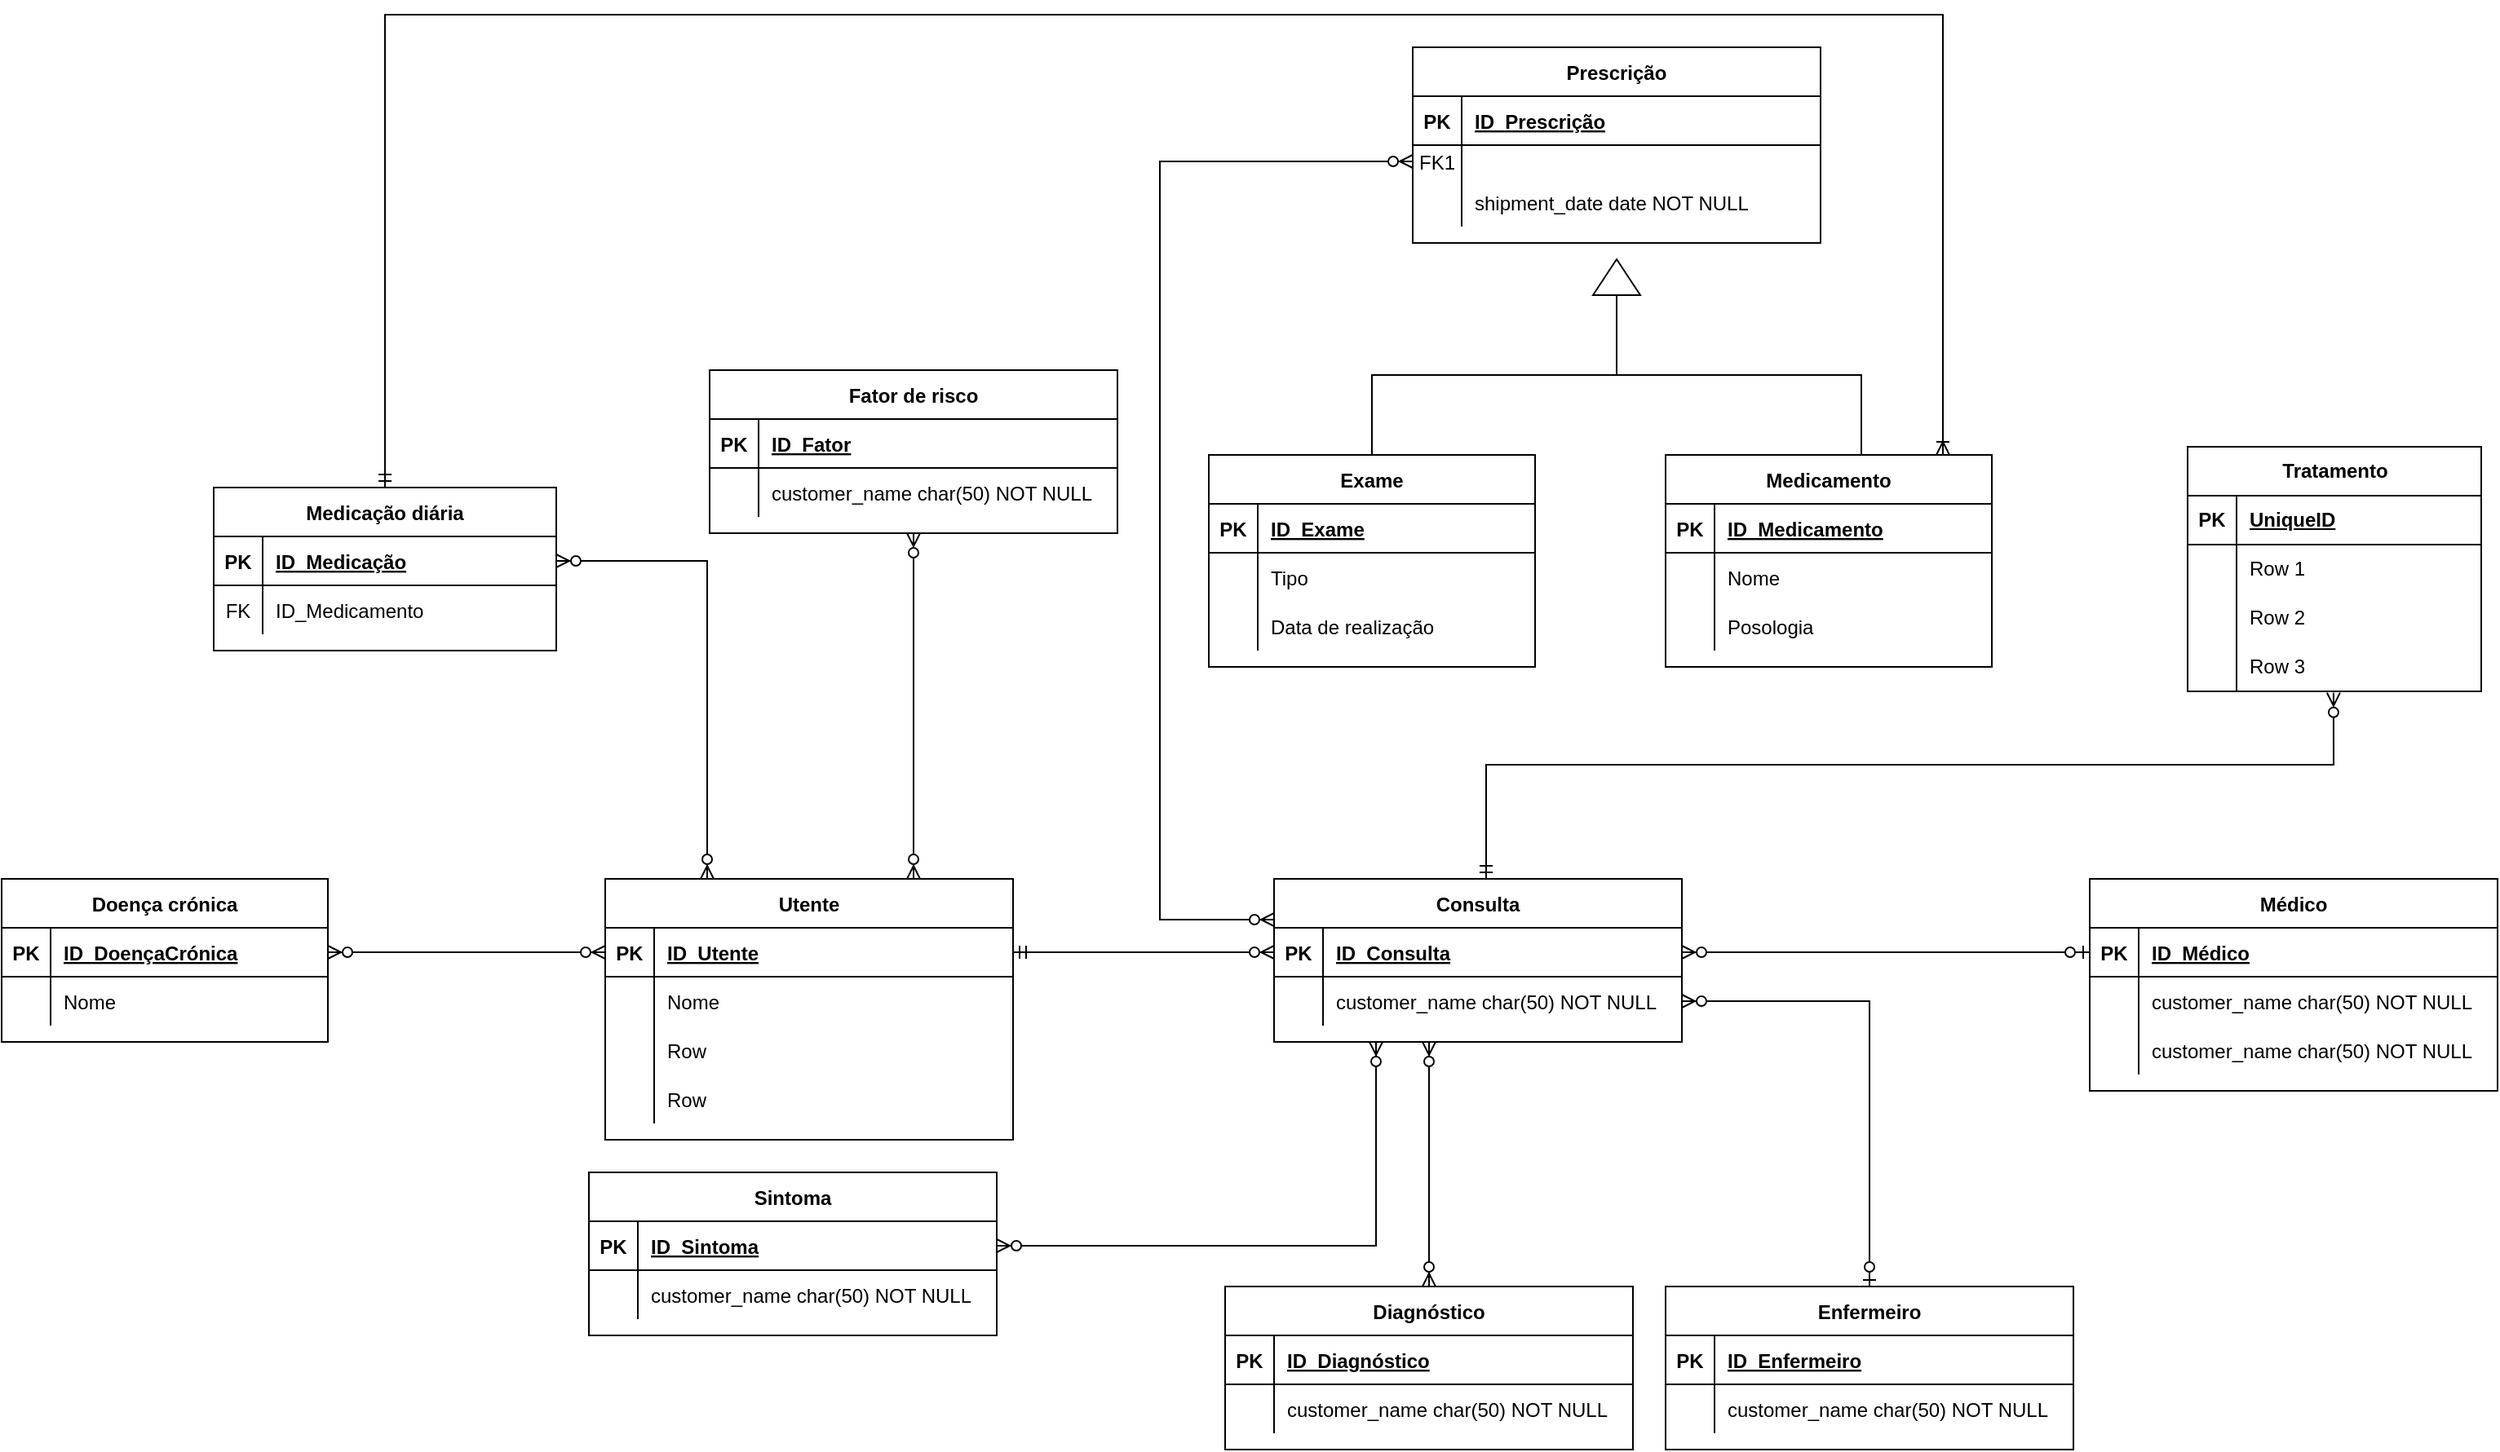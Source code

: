 <mxfile version="22.1.0" type="device">
  <diagram id="R2lEEEUBdFMjLlhIrx00" name="Page-1">
    <mxGraphModel dx="2730" dy="1929" grid="1" gridSize="10" guides="1" tooltips="1" connect="1" arrows="1" fold="1" page="1" pageScale="1" pageWidth="850" pageHeight="1100" math="0" shadow="0" extFonts="Permanent Marker^https://fonts.googleapis.com/css?family=Permanent+Marker">
      <root>
        <mxCell id="0" />
        <mxCell id="1" parent="0" />
        <mxCell id="C-vyLk0tnHw3VtMMgP7b-13" value="Prescrição" style="shape=table;startSize=30;container=1;collapsible=1;childLayout=tableLayout;fixedRows=1;rowLines=0;fontStyle=1;align=center;resizeLast=1;" parent="1" vertex="1">
          <mxGeometry x="425" y="-350" width="250" height="120" as="geometry" />
        </mxCell>
        <mxCell id="C-vyLk0tnHw3VtMMgP7b-14" value="" style="shape=partialRectangle;collapsible=0;dropTarget=0;pointerEvents=0;fillColor=none;points=[[0,0.5],[1,0.5]];portConstraint=eastwest;top=0;left=0;right=0;bottom=1;" parent="C-vyLk0tnHw3VtMMgP7b-13" vertex="1">
          <mxGeometry y="30" width="250" height="30" as="geometry" />
        </mxCell>
        <mxCell id="C-vyLk0tnHw3VtMMgP7b-15" value="PK" style="shape=partialRectangle;overflow=hidden;connectable=0;fillColor=none;top=0;left=0;bottom=0;right=0;fontStyle=1;" parent="C-vyLk0tnHw3VtMMgP7b-14" vertex="1">
          <mxGeometry width="30" height="30" as="geometry">
            <mxRectangle width="30" height="30" as="alternateBounds" />
          </mxGeometry>
        </mxCell>
        <mxCell id="C-vyLk0tnHw3VtMMgP7b-16" value="ID_Prescrição" style="shape=partialRectangle;overflow=hidden;connectable=0;fillColor=none;top=0;left=0;bottom=0;right=0;align=left;spacingLeft=6;fontStyle=5;" parent="C-vyLk0tnHw3VtMMgP7b-14" vertex="1">
          <mxGeometry x="30" width="220" height="30" as="geometry">
            <mxRectangle width="220" height="30" as="alternateBounds" />
          </mxGeometry>
        </mxCell>
        <mxCell id="C-vyLk0tnHw3VtMMgP7b-17" value="" style="shape=partialRectangle;collapsible=0;dropTarget=0;pointerEvents=0;fillColor=none;points=[[0,0.5],[1,0.5]];portConstraint=eastwest;top=0;left=0;right=0;bottom=0;" parent="C-vyLk0tnHw3VtMMgP7b-13" vertex="1">
          <mxGeometry y="60" width="250" height="20" as="geometry" />
        </mxCell>
        <mxCell id="C-vyLk0tnHw3VtMMgP7b-18" value="FK1" style="shape=partialRectangle;overflow=hidden;connectable=0;fillColor=none;top=0;left=0;bottom=0;right=0;" parent="C-vyLk0tnHw3VtMMgP7b-17" vertex="1">
          <mxGeometry width="30" height="20" as="geometry">
            <mxRectangle width="30" height="20" as="alternateBounds" />
          </mxGeometry>
        </mxCell>
        <mxCell id="C-vyLk0tnHw3VtMMgP7b-19" value="" style="shape=partialRectangle;overflow=hidden;connectable=0;fillColor=none;top=0;left=0;bottom=0;right=0;align=left;spacingLeft=6;" parent="C-vyLk0tnHw3VtMMgP7b-17" vertex="1">
          <mxGeometry x="30" width="220" height="20" as="geometry">
            <mxRectangle width="220" height="20" as="alternateBounds" />
          </mxGeometry>
        </mxCell>
        <mxCell id="C-vyLk0tnHw3VtMMgP7b-20" value="" style="shape=partialRectangle;collapsible=0;dropTarget=0;pointerEvents=0;fillColor=none;points=[[0,0.5],[1,0.5]];portConstraint=eastwest;top=0;left=0;right=0;bottom=0;" parent="C-vyLk0tnHw3VtMMgP7b-13" vertex="1">
          <mxGeometry y="80" width="250" height="30" as="geometry" />
        </mxCell>
        <mxCell id="C-vyLk0tnHw3VtMMgP7b-21" value="" style="shape=partialRectangle;overflow=hidden;connectable=0;fillColor=none;top=0;left=0;bottom=0;right=0;" parent="C-vyLk0tnHw3VtMMgP7b-20" vertex="1">
          <mxGeometry width="30" height="30" as="geometry">
            <mxRectangle width="30" height="30" as="alternateBounds" />
          </mxGeometry>
        </mxCell>
        <mxCell id="C-vyLk0tnHw3VtMMgP7b-22" value="shipment_date date NOT NULL" style="shape=partialRectangle;overflow=hidden;connectable=0;fillColor=none;top=0;left=0;bottom=0;right=0;align=left;spacingLeft=6;" parent="C-vyLk0tnHw3VtMMgP7b-20" vertex="1">
          <mxGeometry x="30" width="220" height="30" as="geometry">
            <mxRectangle width="220" height="30" as="alternateBounds" />
          </mxGeometry>
        </mxCell>
        <mxCell id="C-vyLk0tnHw3VtMMgP7b-23" value="Medicação diária" style="shape=table;startSize=30;container=1;collapsible=1;childLayout=tableLayout;fixedRows=1;rowLines=0;fontStyle=1;align=center;resizeLast=1;" parent="1" vertex="1">
          <mxGeometry x="-310" y="-80" width="210" height="100" as="geometry" />
        </mxCell>
        <mxCell id="C-vyLk0tnHw3VtMMgP7b-24" value="" style="shape=partialRectangle;collapsible=0;dropTarget=0;pointerEvents=0;fillColor=none;points=[[0,0.5],[1,0.5]];portConstraint=eastwest;top=0;left=0;right=0;bottom=1;" parent="C-vyLk0tnHw3VtMMgP7b-23" vertex="1">
          <mxGeometry y="30" width="210" height="30" as="geometry" />
        </mxCell>
        <mxCell id="C-vyLk0tnHw3VtMMgP7b-25" value="PK" style="shape=partialRectangle;overflow=hidden;connectable=0;fillColor=none;top=0;left=0;bottom=0;right=0;fontStyle=1;" parent="C-vyLk0tnHw3VtMMgP7b-24" vertex="1">
          <mxGeometry width="30" height="30" as="geometry">
            <mxRectangle width="30" height="30" as="alternateBounds" />
          </mxGeometry>
        </mxCell>
        <mxCell id="C-vyLk0tnHw3VtMMgP7b-26" value="ID_Medicação" style="shape=partialRectangle;overflow=hidden;connectable=0;fillColor=none;top=0;left=0;bottom=0;right=0;align=left;spacingLeft=6;fontStyle=5;" parent="C-vyLk0tnHw3VtMMgP7b-24" vertex="1">
          <mxGeometry x="30" width="180" height="30" as="geometry">
            <mxRectangle width="180" height="30" as="alternateBounds" />
          </mxGeometry>
        </mxCell>
        <mxCell id="C-vyLk0tnHw3VtMMgP7b-27" value="" style="shape=partialRectangle;collapsible=0;dropTarget=0;pointerEvents=0;fillColor=none;points=[[0,0.5],[1,0.5]];portConstraint=eastwest;top=0;left=0;right=0;bottom=0;" parent="C-vyLk0tnHw3VtMMgP7b-23" vertex="1">
          <mxGeometry y="60" width="210" height="30" as="geometry" />
        </mxCell>
        <mxCell id="C-vyLk0tnHw3VtMMgP7b-28" value="FK" style="shape=partialRectangle;overflow=hidden;connectable=0;fillColor=none;top=0;left=0;bottom=0;right=0;" parent="C-vyLk0tnHw3VtMMgP7b-27" vertex="1">
          <mxGeometry width="30" height="30" as="geometry">
            <mxRectangle width="30" height="30" as="alternateBounds" />
          </mxGeometry>
        </mxCell>
        <mxCell id="C-vyLk0tnHw3VtMMgP7b-29" value="ID_Medicamento" style="shape=partialRectangle;overflow=hidden;connectable=0;fillColor=none;top=0;left=0;bottom=0;right=0;align=left;spacingLeft=6;" parent="C-vyLk0tnHw3VtMMgP7b-27" vertex="1">
          <mxGeometry x="30" width="180" height="30" as="geometry">
            <mxRectangle width="180" height="30" as="alternateBounds" />
          </mxGeometry>
        </mxCell>
        <mxCell id="B-6rbLcPYMFbPIC1WZxQ-1" value="Doença crónica" style="shape=table;startSize=30;container=1;collapsible=1;childLayout=tableLayout;fixedRows=1;rowLines=0;fontStyle=1;align=center;resizeLast=1;" parent="1" vertex="1">
          <mxGeometry x="-440" y="160" width="200" height="100" as="geometry" />
        </mxCell>
        <mxCell id="B-6rbLcPYMFbPIC1WZxQ-2" value="" style="shape=partialRectangle;collapsible=0;dropTarget=0;pointerEvents=0;fillColor=none;points=[[0,0.5],[1,0.5]];portConstraint=eastwest;top=0;left=0;right=0;bottom=1;" parent="B-6rbLcPYMFbPIC1WZxQ-1" vertex="1">
          <mxGeometry y="30" width="200" height="30" as="geometry" />
        </mxCell>
        <mxCell id="B-6rbLcPYMFbPIC1WZxQ-3" value="PK" style="shape=partialRectangle;overflow=hidden;connectable=0;fillColor=none;top=0;left=0;bottom=0;right=0;fontStyle=1;" parent="B-6rbLcPYMFbPIC1WZxQ-2" vertex="1">
          <mxGeometry width="30" height="30" as="geometry">
            <mxRectangle width="30" height="30" as="alternateBounds" />
          </mxGeometry>
        </mxCell>
        <mxCell id="B-6rbLcPYMFbPIC1WZxQ-4" value="ID_DoençaCrónica" style="shape=partialRectangle;overflow=hidden;connectable=0;fillColor=none;top=0;left=0;bottom=0;right=0;align=left;spacingLeft=6;fontStyle=5;" parent="B-6rbLcPYMFbPIC1WZxQ-2" vertex="1">
          <mxGeometry x="30" width="170" height="30" as="geometry">
            <mxRectangle width="170" height="30" as="alternateBounds" />
          </mxGeometry>
        </mxCell>
        <mxCell id="B-6rbLcPYMFbPIC1WZxQ-5" value="" style="shape=partialRectangle;collapsible=0;dropTarget=0;pointerEvents=0;fillColor=none;points=[[0,0.5],[1,0.5]];portConstraint=eastwest;top=0;left=0;right=0;bottom=0;" parent="B-6rbLcPYMFbPIC1WZxQ-1" vertex="1">
          <mxGeometry y="60" width="200" height="30" as="geometry" />
        </mxCell>
        <mxCell id="B-6rbLcPYMFbPIC1WZxQ-6" value="" style="shape=partialRectangle;overflow=hidden;connectable=0;fillColor=none;top=0;left=0;bottom=0;right=0;" parent="B-6rbLcPYMFbPIC1WZxQ-5" vertex="1">
          <mxGeometry width="30" height="30" as="geometry">
            <mxRectangle width="30" height="30" as="alternateBounds" />
          </mxGeometry>
        </mxCell>
        <mxCell id="B-6rbLcPYMFbPIC1WZxQ-7" value="Nome" style="shape=partialRectangle;overflow=hidden;connectable=0;fillColor=none;top=0;left=0;bottom=0;right=0;align=left;spacingLeft=6;" parent="B-6rbLcPYMFbPIC1WZxQ-5" vertex="1">
          <mxGeometry x="30" width="170" height="30" as="geometry">
            <mxRectangle width="170" height="30" as="alternateBounds" />
          </mxGeometry>
        </mxCell>
        <mxCell id="B-6rbLcPYMFbPIC1WZxQ-8" value="Utente" style="shape=table;startSize=30;container=1;collapsible=1;childLayout=tableLayout;fixedRows=1;rowLines=0;fontStyle=1;align=center;resizeLast=1;" parent="1" vertex="1">
          <mxGeometry x="-70" y="160" width="250" height="160" as="geometry" />
        </mxCell>
        <mxCell id="B-6rbLcPYMFbPIC1WZxQ-9" value="" style="shape=partialRectangle;collapsible=0;dropTarget=0;pointerEvents=0;fillColor=none;points=[[0,0.5],[1,0.5]];portConstraint=eastwest;top=0;left=0;right=0;bottom=1;" parent="B-6rbLcPYMFbPIC1WZxQ-8" vertex="1">
          <mxGeometry y="30" width="250" height="30" as="geometry" />
        </mxCell>
        <mxCell id="B-6rbLcPYMFbPIC1WZxQ-10" value="PK" style="shape=partialRectangle;overflow=hidden;connectable=0;fillColor=none;top=0;left=0;bottom=0;right=0;fontStyle=1;" parent="B-6rbLcPYMFbPIC1WZxQ-9" vertex="1">
          <mxGeometry width="30" height="30" as="geometry">
            <mxRectangle width="30" height="30" as="alternateBounds" />
          </mxGeometry>
        </mxCell>
        <mxCell id="B-6rbLcPYMFbPIC1WZxQ-11" value="ID_Utente" style="shape=partialRectangle;overflow=hidden;connectable=0;fillColor=none;top=0;left=0;bottom=0;right=0;align=left;spacingLeft=6;fontStyle=5;" parent="B-6rbLcPYMFbPIC1WZxQ-9" vertex="1">
          <mxGeometry x="30" width="220" height="30" as="geometry">
            <mxRectangle width="220" height="30" as="alternateBounds" />
          </mxGeometry>
        </mxCell>
        <mxCell id="B-6rbLcPYMFbPIC1WZxQ-12" value="" style="shape=partialRectangle;collapsible=0;dropTarget=0;pointerEvents=0;fillColor=none;points=[[0,0.5],[1,0.5]];portConstraint=eastwest;top=0;left=0;right=0;bottom=0;" parent="B-6rbLcPYMFbPIC1WZxQ-8" vertex="1">
          <mxGeometry y="60" width="250" height="30" as="geometry" />
        </mxCell>
        <mxCell id="B-6rbLcPYMFbPIC1WZxQ-13" value="" style="shape=partialRectangle;overflow=hidden;connectable=0;fillColor=none;top=0;left=0;bottom=0;right=0;" parent="B-6rbLcPYMFbPIC1WZxQ-12" vertex="1">
          <mxGeometry width="30" height="30" as="geometry">
            <mxRectangle width="30" height="30" as="alternateBounds" />
          </mxGeometry>
        </mxCell>
        <mxCell id="B-6rbLcPYMFbPIC1WZxQ-14" value="Nome" style="shape=partialRectangle;overflow=hidden;connectable=0;fillColor=none;top=0;left=0;bottom=0;right=0;align=left;spacingLeft=6;" parent="B-6rbLcPYMFbPIC1WZxQ-12" vertex="1">
          <mxGeometry x="30" width="220" height="30" as="geometry">
            <mxRectangle width="220" height="30" as="alternateBounds" />
          </mxGeometry>
        </mxCell>
        <mxCell id="cwaRhpSlyB5uGAC2nTek-1" value="" style="shape=tableRow;horizontal=0;startSize=0;swimlaneHead=0;swimlaneBody=0;fillColor=none;collapsible=0;dropTarget=0;points=[[0,0.5],[1,0.5]];portConstraint=eastwest;top=0;left=0;right=0;bottom=0;" vertex="1" parent="B-6rbLcPYMFbPIC1WZxQ-8">
          <mxGeometry y="90" width="250" height="30" as="geometry" />
        </mxCell>
        <mxCell id="cwaRhpSlyB5uGAC2nTek-2" value="" style="shape=partialRectangle;connectable=0;fillColor=none;top=0;left=0;bottom=0;right=0;editable=1;overflow=hidden;" vertex="1" parent="cwaRhpSlyB5uGAC2nTek-1">
          <mxGeometry width="30" height="30" as="geometry">
            <mxRectangle width="30" height="30" as="alternateBounds" />
          </mxGeometry>
        </mxCell>
        <mxCell id="cwaRhpSlyB5uGAC2nTek-3" value="Row" style="shape=partialRectangle;connectable=0;fillColor=none;top=0;left=0;bottom=0;right=0;align=left;spacingLeft=6;overflow=hidden;" vertex="1" parent="cwaRhpSlyB5uGAC2nTek-1">
          <mxGeometry x="30" width="220" height="30" as="geometry">
            <mxRectangle width="220" height="30" as="alternateBounds" />
          </mxGeometry>
        </mxCell>
        <mxCell id="cwaRhpSlyB5uGAC2nTek-4" value="" style="shape=tableRow;horizontal=0;startSize=0;swimlaneHead=0;swimlaneBody=0;fillColor=none;collapsible=0;dropTarget=0;points=[[0,0.5],[1,0.5]];portConstraint=eastwest;top=0;left=0;right=0;bottom=0;" vertex="1" parent="B-6rbLcPYMFbPIC1WZxQ-8">
          <mxGeometry y="120" width="250" height="30" as="geometry" />
        </mxCell>
        <mxCell id="cwaRhpSlyB5uGAC2nTek-5" value="" style="shape=partialRectangle;connectable=0;fillColor=none;top=0;left=0;bottom=0;right=0;editable=1;overflow=hidden;" vertex="1" parent="cwaRhpSlyB5uGAC2nTek-4">
          <mxGeometry width="30" height="30" as="geometry">
            <mxRectangle width="30" height="30" as="alternateBounds" />
          </mxGeometry>
        </mxCell>
        <mxCell id="cwaRhpSlyB5uGAC2nTek-6" value="Row" style="shape=partialRectangle;connectable=0;fillColor=none;top=0;left=0;bottom=0;right=0;align=left;spacingLeft=6;overflow=hidden;" vertex="1" parent="cwaRhpSlyB5uGAC2nTek-4">
          <mxGeometry x="30" width="220" height="30" as="geometry">
            <mxRectangle width="220" height="30" as="alternateBounds" />
          </mxGeometry>
        </mxCell>
        <mxCell id="B-6rbLcPYMFbPIC1WZxQ-15" value="Fator de risco" style="shape=table;startSize=30;container=1;collapsible=1;childLayout=tableLayout;fixedRows=1;rowLines=0;fontStyle=1;align=center;resizeLast=1;" parent="1" vertex="1">
          <mxGeometry x="-6" y="-152" width="250" height="100" as="geometry" />
        </mxCell>
        <mxCell id="B-6rbLcPYMFbPIC1WZxQ-16" value="" style="shape=partialRectangle;collapsible=0;dropTarget=0;pointerEvents=0;fillColor=none;points=[[0,0.5],[1,0.5]];portConstraint=eastwest;top=0;left=0;right=0;bottom=1;" parent="B-6rbLcPYMFbPIC1WZxQ-15" vertex="1">
          <mxGeometry y="30" width="250" height="30" as="geometry" />
        </mxCell>
        <mxCell id="B-6rbLcPYMFbPIC1WZxQ-17" value="PK" style="shape=partialRectangle;overflow=hidden;connectable=0;fillColor=none;top=0;left=0;bottom=0;right=0;fontStyle=1;" parent="B-6rbLcPYMFbPIC1WZxQ-16" vertex="1">
          <mxGeometry width="30" height="30" as="geometry">
            <mxRectangle width="30" height="30" as="alternateBounds" />
          </mxGeometry>
        </mxCell>
        <mxCell id="B-6rbLcPYMFbPIC1WZxQ-18" value="ID_Fator" style="shape=partialRectangle;overflow=hidden;connectable=0;fillColor=none;top=0;left=0;bottom=0;right=0;align=left;spacingLeft=6;fontStyle=5;" parent="B-6rbLcPYMFbPIC1WZxQ-16" vertex="1">
          <mxGeometry x="30" width="220" height="30" as="geometry">
            <mxRectangle width="220" height="30" as="alternateBounds" />
          </mxGeometry>
        </mxCell>
        <mxCell id="B-6rbLcPYMFbPIC1WZxQ-19" value="" style="shape=partialRectangle;collapsible=0;dropTarget=0;pointerEvents=0;fillColor=none;points=[[0,0.5],[1,0.5]];portConstraint=eastwest;top=0;left=0;right=0;bottom=0;" parent="B-6rbLcPYMFbPIC1WZxQ-15" vertex="1">
          <mxGeometry y="60" width="250" height="30" as="geometry" />
        </mxCell>
        <mxCell id="B-6rbLcPYMFbPIC1WZxQ-20" value="" style="shape=partialRectangle;overflow=hidden;connectable=0;fillColor=none;top=0;left=0;bottom=0;right=0;" parent="B-6rbLcPYMFbPIC1WZxQ-19" vertex="1">
          <mxGeometry width="30" height="30" as="geometry">
            <mxRectangle width="30" height="30" as="alternateBounds" />
          </mxGeometry>
        </mxCell>
        <mxCell id="B-6rbLcPYMFbPIC1WZxQ-21" value="customer_name char(50) NOT NULL" style="shape=partialRectangle;overflow=hidden;connectable=0;fillColor=none;top=0;left=0;bottom=0;right=0;align=left;spacingLeft=6;" parent="B-6rbLcPYMFbPIC1WZxQ-19" vertex="1">
          <mxGeometry x="30" width="220" height="30" as="geometry">
            <mxRectangle width="220" height="30" as="alternateBounds" />
          </mxGeometry>
        </mxCell>
        <mxCell id="B-6rbLcPYMFbPIC1WZxQ-22" value="Sintoma" style="shape=table;startSize=30;container=1;collapsible=1;childLayout=tableLayout;fixedRows=1;rowLines=0;fontStyle=1;align=center;resizeLast=1;" parent="1" vertex="1">
          <mxGeometry x="-80" y="340" width="250" height="100" as="geometry" />
        </mxCell>
        <mxCell id="B-6rbLcPYMFbPIC1WZxQ-23" value="" style="shape=partialRectangle;collapsible=0;dropTarget=0;pointerEvents=0;fillColor=none;points=[[0,0.5],[1,0.5]];portConstraint=eastwest;top=0;left=0;right=0;bottom=1;" parent="B-6rbLcPYMFbPIC1WZxQ-22" vertex="1">
          <mxGeometry y="30" width="250" height="30" as="geometry" />
        </mxCell>
        <mxCell id="B-6rbLcPYMFbPIC1WZxQ-24" value="PK" style="shape=partialRectangle;overflow=hidden;connectable=0;fillColor=none;top=0;left=0;bottom=0;right=0;fontStyle=1;" parent="B-6rbLcPYMFbPIC1WZxQ-23" vertex="1">
          <mxGeometry width="30" height="30" as="geometry">
            <mxRectangle width="30" height="30" as="alternateBounds" />
          </mxGeometry>
        </mxCell>
        <mxCell id="B-6rbLcPYMFbPIC1WZxQ-25" value="ID_Sintoma" style="shape=partialRectangle;overflow=hidden;connectable=0;fillColor=none;top=0;left=0;bottom=0;right=0;align=left;spacingLeft=6;fontStyle=5;" parent="B-6rbLcPYMFbPIC1WZxQ-23" vertex="1">
          <mxGeometry x="30" width="220" height="30" as="geometry">
            <mxRectangle width="220" height="30" as="alternateBounds" />
          </mxGeometry>
        </mxCell>
        <mxCell id="B-6rbLcPYMFbPIC1WZxQ-26" value="" style="shape=partialRectangle;collapsible=0;dropTarget=0;pointerEvents=0;fillColor=none;points=[[0,0.5],[1,0.5]];portConstraint=eastwest;top=0;left=0;right=0;bottom=0;" parent="B-6rbLcPYMFbPIC1WZxQ-22" vertex="1">
          <mxGeometry y="60" width="250" height="30" as="geometry" />
        </mxCell>
        <mxCell id="B-6rbLcPYMFbPIC1WZxQ-27" value="" style="shape=partialRectangle;overflow=hidden;connectable=0;fillColor=none;top=0;left=0;bottom=0;right=0;" parent="B-6rbLcPYMFbPIC1WZxQ-26" vertex="1">
          <mxGeometry width="30" height="30" as="geometry">
            <mxRectangle width="30" height="30" as="alternateBounds" />
          </mxGeometry>
        </mxCell>
        <mxCell id="B-6rbLcPYMFbPIC1WZxQ-28" value="customer_name char(50) NOT NULL" style="shape=partialRectangle;overflow=hidden;connectable=0;fillColor=none;top=0;left=0;bottom=0;right=0;align=left;spacingLeft=6;" parent="B-6rbLcPYMFbPIC1WZxQ-26" vertex="1">
          <mxGeometry x="30" width="220" height="30" as="geometry">
            <mxRectangle width="220" height="30" as="alternateBounds" />
          </mxGeometry>
        </mxCell>
        <mxCell id="B-6rbLcPYMFbPIC1WZxQ-29" value="Consulta" style="shape=table;startSize=30;container=1;collapsible=1;childLayout=tableLayout;fixedRows=1;rowLines=0;fontStyle=1;align=center;resizeLast=1;" parent="1" vertex="1">
          <mxGeometry x="340" y="160" width="250" height="100" as="geometry" />
        </mxCell>
        <mxCell id="B-6rbLcPYMFbPIC1WZxQ-30" value="" style="shape=partialRectangle;collapsible=0;dropTarget=0;pointerEvents=0;fillColor=none;points=[[0,0.5],[1,0.5]];portConstraint=eastwest;top=0;left=0;right=0;bottom=1;" parent="B-6rbLcPYMFbPIC1WZxQ-29" vertex="1">
          <mxGeometry y="30" width="250" height="30" as="geometry" />
        </mxCell>
        <mxCell id="B-6rbLcPYMFbPIC1WZxQ-31" value="PK" style="shape=partialRectangle;overflow=hidden;connectable=0;fillColor=none;top=0;left=0;bottom=0;right=0;fontStyle=1;" parent="B-6rbLcPYMFbPIC1WZxQ-30" vertex="1">
          <mxGeometry width="30" height="30" as="geometry">
            <mxRectangle width="30" height="30" as="alternateBounds" />
          </mxGeometry>
        </mxCell>
        <mxCell id="B-6rbLcPYMFbPIC1WZxQ-32" value="ID_Consulta" style="shape=partialRectangle;overflow=hidden;connectable=0;fillColor=none;top=0;left=0;bottom=0;right=0;align=left;spacingLeft=6;fontStyle=5;" parent="B-6rbLcPYMFbPIC1WZxQ-30" vertex="1">
          <mxGeometry x="30" width="220" height="30" as="geometry">
            <mxRectangle width="220" height="30" as="alternateBounds" />
          </mxGeometry>
        </mxCell>
        <mxCell id="B-6rbLcPYMFbPIC1WZxQ-33" value="" style="shape=partialRectangle;collapsible=0;dropTarget=0;pointerEvents=0;fillColor=none;points=[[0,0.5],[1,0.5]];portConstraint=eastwest;top=0;left=0;right=0;bottom=0;" parent="B-6rbLcPYMFbPIC1WZxQ-29" vertex="1">
          <mxGeometry y="60" width="250" height="30" as="geometry" />
        </mxCell>
        <mxCell id="B-6rbLcPYMFbPIC1WZxQ-34" value="" style="shape=partialRectangle;overflow=hidden;connectable=0;fillColor=none;top=0;left=0;bottom=0;right=0;" parent="B-6rbLcPYMFbPIC1WZxQ-33" vertex="1">
          <mxGeometry width="30" height="30" as="geometry">
            <mxRectangle width="30" height="30" as="alternateBounds" />
          </mxGeometry>
        </mxCell>
        <mxCell id="B-6rbLcPYMFbPIC1WZxQ-35" value="customer_name char(50) NOT NULL" style="shape=partialRectangle;overflow=hidden;connectable=0;fillColor=none;top=0;left=0;bottom=0;right=0;align=left;spacingLeft=6;" parent="B-6rbLcPYMFbPIC1WZxQ-33" vertex="1">
          <mxGeometry x="30" width="220" height="30" as="geometry">
            <mxRectangle width="220" height="30" as="alternateBounds" />
          </mxGeometry>
        </mxCell>
        <mxCell id="B-6rbLcPYMFbPIC1WZxQ-36" value="Diagnóstico" style="shape=table;startSize=30;container=1;collapsible=1;childLayout=tableLayout;fixedRows=1;rowLines=0;fontStyle=1;align=center;resizeLast=1;" parent="1" vertex="1">
          <mxGeometry x="310" y="410" width="250" height="100" as="geometry" />
        </mxCell>
        <mxCell id="B-6rbLcPYMFbPIC1WZxQ-37" value="" style="shape=partialRectangle;collapsible=0;dropTarget=0;pointerEvents=0;fillColor=none;points=[[0,0.5],[1,0.5]];portConstraint=eastwest;top=0;left=0;right=0;bottom=1;" parent="B-6rbLcPYMFbPIC1WZxQ-36" vertex="1">
          <mxGeometry y="30" width="250" height="30" as="geometry" />
        </mxCell>
        <mxCell id="B-6rbLcPYMFbPIC1WZxQ-38" value="PK" style="shape=partialRectangle;overflow=hidden;connectable=0;fillColor=none;top=0;left=0;bottom=0;right=0;fontStyle=1;" parent="B-6rbLcPYMFbPIC1WZxQ-37" vertex="1">
          <mxGeometry width="30" height="30" as="geometry">
            <mxRectangle width="30" height="30" as="alternateBounds" />
          </mxGeometry>
        </mxCell>
        <mxCell id="B-6rbLcPYMFbPIC1WZxQ-39" value="ID_Diagnóstico" style="shape=partialRectangle;overflow=hidden;connectable=0;fillColor=none;top=0;left=0;bottom=0;right=0;align=left;spacingLeft=6;fontStyle=5;" parent="B-6rbLcPYMFbPIC1WZxQ-37" vertex="1">
          <mxGeometry x="30" width="220" height="30" as="geometry">
            <mxRectangle width="220" height="30" as="alternateBounds" />
          </mxGeometry>
        </mxCell>
        <mxCell id="B-6rbLcPYMFbPIC1WZxQ-40" value="" style="shape=partialRectangle;collapsible=0;dropTarget=0;pointerEvents=0;fillColor=none;points=[[0,0.5],[1,0.5]];portConstraint=eastwest;top=0;left=0;right=0;bottom=0;" parent="B-6rbLcPYMFbPIC1WZxQ-36" vertex="1">
          <mxGeometry y="60" width="250" height="30" as="geometry" />
        </mxCell>
        <mxCell id="B-6rbLcPYMFbPIC1WZxQ-41" value="" style="shape=partialRectangle;overflow=hidden;connectable=0;fillColor=none;top=0;left=0;bottom=0;right=0;" parent="B-6rbLcPYMFbPIC1WZxQ-40" vertex="1">
          <mxGeometry width="30" height="30" as="geometry">
            <mxRectangle width="30" height="30" as="alternateBounds" />
          </mxGeometry>
        </mxCell>
        <mxCell id="B-6rbLcPYMFbPIC1WZxQ-42" value="customer_name char(50) NOT NULL" style="shape=partialRectangle;overflow=hidden;connectable=0;fillColor=none;top=0;left=0;bottom=0;right=0;align=left;spacingLeft=6;" parent="B-6rbLcPYMFbPIC1WZxQ-40" vertex="1">
          <mxGeometry x="30" width="220" height="30" as="geometry">
            <mxRectangle width="220" height="30" as="alternateBounds" />
          </mxGeometry>
        </mxCell>
        <mxCell id="B-6rbLcPYMFbPIC1WZxQ-50" value="Medicamento" style="shape=table;startSize=30;container=1;collapsible=1;childLayout=tableLayout;fixedRows=1;rowLines=0;fontStyle=1;align=center;resizeLast=1;" parent="1" vertex="1">
          <mxGeometry x="580" y="-100" width="200" height="130" as="geometry" />
        </mxCell>
        <mxCell id="B-6rbLcPYMFbPIC1WZxQ-51" value="" style="shape=partialRectangle;collapsible=0;dropTarget=0;pointerEvents=0;fillColor=none;points=[[0,0.5],[1,0.5]];portConstraint=eastwest;top=0;left=0;right=0;bottom=1;" parent="B-6rbLcPYMFbPIC1WZxQ-50" vertex="1">
          <mxGeometry y="30" width="200" height="30" as="geometry" />
        </mxCell>
        <mxCell id="B-6rbLcPYMFbPIC1WZxQ-52" value="PK" style="shape=partialRectangle;overflow=hidden;connectable=0;fillColor=none;top=0;left=0;bottom=0;right=0;fontStyle=1;" parent="B-6rbLcPYMFbPIC1WZxQ-51" vertex="1">
          <mxGeometry width="30" height="30" as="geometry">
            <mxRectangle width="30" height="30" as="alternateBounds" />
          </mxGeometry>
        </mxCell>
        <mxCell id="B-6rbLcPYMFbPIC1WZxQ-53" value="ID_Medicamento" style="shape=partialRectangle;overflow=hidden;connectable=0;fillColor=none;top=0;left=0;bottom=0;right=0;align=left;spacingLeft=6;fontStyle=5;" parent="B-6rbLcPYMFbPIC1WZxQ-51" vertex="1">
          <mxGeometry x="30" width="170" height="30" as="geometry">
            <mxRectangle width="170" height="30" as="alternateBounds" />
          </mxGeometry>
        </mxCell>
        <mxCell id="B-6rbLcPYMFbPIC1WZxQ-54" value="" style="shape=partialRectangle;collapsible=0;dropTarget=0;pointerEvents=0;fillColor=none;points=[[0,0.5],[1,0.5]];portConstraint=eastwest;top=0;left=0;right=0;bottom=0;" parent="B-6rbLcPYMFbPIC1WZxQ-50" vertex="1">
          <mxGeometry y="60" width="200" height="30" as="geometry" />
        </mxCell>
        <mxCell id="B-6rbLcPYMFbPIC1WZxQ-55" value="" style="shape=partialRectangle;overflow=hidden;connectable=0;fillColor=none;top=0;left=0;bottom=0;right=0;" parent="B-6rbLcPYMFbPIC1WZxQ-54" vertex="1">
          <mxGeometry width="30" height="30" as="geometry">
            <mxRectangle width="30" height="30" as="alternateBounds" />
          </mxGeometry>
        </mxCell>
        <mxCell id="B-6rbLcPYMFbPIC1WZxQ-56" value="Nome" style="shape=partialRectangle;overflow=hidden;connectable=0;fillColor=none;top=0;left=0;bottom=0;right=0;align=left;spacingLeft=6;" parent="B-6rbLcPYMFbPIC1WZxQ-54" vertex="1">
          <mxGeometry x="30" width="170" height="30" as="geometry">
            <mxRectangle width="170" height="30" as="alternateBounds" />
          </mxGeometry>
        </mxCell>
        <mxCell id="B-6rbLcPYMFbPIC1WZxQ-111" value="" style="shape=tableRow;horizontal=0;startSize=0;swimlaneHead=0;swimlaneBody=0;fillColor=none;collapsible=0;dropTarget=0;points=[[0,0.5],[1,0.5]];portConstraint=eastwest;top=0;left=0;right=0;bottom=0;" parent="B-6rbLcPYMFbPIC1WZxQ-50" vertex="1">
          <mxGeometry y="90" width="200" height="30" as="geometry" />
        </mxCell>
        <mxCell id="B-6rbLcPYMFbPIC1WZxQ-112" value="" style="shape=partialRectangle;connectable=0;fillColor=none;top=0;left=0;bottom=0;right=0;editable=1;overflow=hidden;" parent="B-6rbLcPYMFbPIC1WZxQ-111" vertex="1">
          <mxGeometry width="30" height="30" as="geometry">
            <mxRectangle width="30" height="30" as="alternateBounds" />
          </mxGeometry>
        </mxCell>
        <mxCell id="B-6rbLcPYMFbPIC1WZxQ-113" value="Posologia" style="shape=partialRectangle;connectable=0;fillColor=none;top=0;left=0;bottom=0;right=0;align=left;spacingLeft=6;overflow=hidden;" parent="B-6rbLcPYMFbPIC1WZxQ-111" vertex="1">
          <mxGeometry x="30" width="170" height="30" as="geometry">
            <mxRectangle width="170" height="30" as="alternateBounds" />
          </mxGeometry>
        </mxCell>
        <mxCell id="B-6rbLcPYMFbPIC1WZxQ-57" value="Exame" style="shape=table;startSize=30;container=1;collapsible=1;childLayout=tableLayout;fixedRows=1;rowLines=0;fontStyle=1;align=center;resizeLast=1;" parent="1" vertex="1">
          <mxGeometry x="300" y="-100" width="200" height="130" as="geometry" />
        </mxCell>
        <mxCell id="B-6rbLcPYMFbPIC1WZxQ-58" value="" style="shape=partialRectangle;collapsible=0;dropTarget=0;pointerEvents=0;fillColor=none;points=[[0,0.5],[1,0.5]];portConstraint=eastwest;top=0;left=0;right=0;bottom=1;" parent="B-6rbLcPYMFbPIC1WZxQ-57" vertex="1">
          <mxGeometry y="30" width="200" height="30" as="geometry" />
        </mxCell>
        <mxCell id="B-6rbLcPYMFbPIC1WZxQ-59" value="PK" style="shape=partialRectangle;overflow=hidden;connectable=0;fillColor=none;top=0;left=0;bottom=0;right=0;fontStyle=1;" parent="B-6rbLcPYMFbPIC1WZxQ-58" vertex="1">
          <mxGeometry width="30" height="30" as="geometry">
            <mxRectangle width="30" height="30" as="alternateBounds" />
          </mxGeometry>
        </mxCell>
        <mxCell id="B-6rbLcPYMFbPIC1WZxQ-60" value="ID_Exame" style="shape=partialRectangle;overflow=hidden;connectable=0;fillColor=none;top=0;left=0;bottom=0;right=0;align=left;spacingLeft=6;fontStyle=5;" parent="B-6rbLcPYMFbPIC1WZxQ-58" vertex="1">
          <mxGeometry x="30" width="170" height="30" as="geometry">
            <mxRectangle width="170" height="30" as="alternateBounds" />
          </mxGeometry>
        </mxCell>
        <mxCell id="B-6rbLcPYMFbPIC1WZxQ-61" value="" style="shape=partialRectangle;collapsible=0;dropTarget=0;pointerEvents=0;fillColor=none;points=[[0,0.5],[1,0.5]];portConstraint=eastwest;top=0;left=0;right=0;bottom=0;" parent="B-6rbLcPYMFbPIC1WZxQ-57" vertex="1">
          <mxGeometry y="60" width="200" height="30" as="geometry" />
        </mxCell>
        <mxCell id="B-6rbLcPYMFbPIC1WZxQ-62" value="" style="shape=partialRectangle;overflow=hidden;connectable=0;fillColor=none;top=0;left=0;bottom=0;right=0;" parent="B-6rbLcPYMFbPIC1WZxQ-61" vertex="1">
          <mxGeometry width="30" height="30" as="geometry">
            <mxRectangle width="30" height="30" as="alternateBounds" />
          </mxGeometry>
        </mxCell>
        <mxCell id="B-6rbLcPYMFbPIC1WZxQ-63" value="Tipo" style="shape=partialRectangle;overflow=hidden;connectable=0;fillColor=none;top=0;left=0;bottom=0;right=0;align=left;spacingLeft=6;" parent="B-6rbLcPYMFbPIC1WZxQ-61" vertex="1">
          <mxGeometry x="30" width="170" height="30" as="geometry">
            <mxRectangle width="170" height="30" as="alternateBounds" />
          </mxGeometry>
        </mxCell>
        <mxCell id="B-6rbLcPYMFbPIC1WZxQ-114" value="" style="shape=tableRow;horizontal=0;startSize=0;swimlaneHead=0;swimlaneBody=0;fillColor=none;collapsible=0;dropTarget=0;points=[[0,0.5],[1,0.5]];portConstraint=eastwest;top=0;left=0;right=0;bottom=0;" parent="B-6rbLcPYMFbPIC1WZxQ-57" vertex="1">
          <mxGeometry y="90" width="200" height="30" as="geometry" />
        </mxCell>
        <mxCell id="B-6rbLcPYMFbPIC1WZxQ-115" value="" style="shape=partialRectangle;connectable=0;fillColor=none;top=0;left=0;bottom=0;right=0;editable=1;overflow=hidden;" parent="B-6rbLcPYMFbPIC1WZxQ-114" vertex="1">
          <mxGeometry width="30" height="30" as="geometry">
            <mxRectangle width="30" height="30" as="alternateBounds" />
          </mxGeometry>
        </mxCell>
        <mxCell id="B-6rbLcPYMFbPIC1WZxQ-116" value="Data de realização" style="shape=partialRectangle;connectable=0;fillColor=none;top=0;left=0;bottom=0;right=0;align=left;spacingLeft=6;overflow=hidden;" parent="B-6rbLcPYMFbPIC1WZxQ-114" vertex="1">
          <mxGeometry x="30" width="170" height="30" as="geometry">
            <mxRectangle width="170" height="30" as="alternateBounds" />
          </mxGeometry>
        </mxCell>
        <mxCell id="B-6rbLcPYMFbPIC1WZxQ-64" value="Médico" style="shape=table;startSize=30;container=1;collapsible=1;childLayout=tableLayout;fixedRows=1;rowLines=0;fontStyle=1;align=center;resizeLast=1;" parent="1" vertex="1">
          <mxGeometry x="840" y="160" width="250" height="130.0" as="geometry" />
        </mxCell>
        <mxCell id="B-6rbLcPYMFbPIC1WZxQ-65" value="" style="shape=partialRectangle;collapsible=0;dropTarget=0;pointerEvents=0;fillColor=none;points=[[0,0.5],[1,0.5]];portConstraint=eastwest;top=0;left=0;right=0;bottom=1;" parent="B-6rbLcPYMFbPIC1WZxQ-64" vertex="1">
          <mxGeometry y="30" width="250" height="30" as="geometry" />
        </mxCell>
        <mxCell id="B-6rbLcPYMFbPIC1WZxQ-66" value="PK" style="shape=partialRectangle;overflow=hidden;connectable=0;fillColor=none;top=0;left=0;bottom=0;right=0;fontStyle=1;" parent="B-6rbLcPYMFbPIC1WZxQ-65" vertex="1">
          <mxGeometry width="30" height="30" as="geometry">
            <mxRectangle width="30" height="30" as="alternateBounds" />
          </mxGeometry>
        </mxCell>
        <mxCell id="B-6rbLcPYMFbPIC1WZxQ-67" value="ID_Médico" style="shape=partialRectangle;overflow=hidden;connectable=0;fillColor=none;top=0;left=0;bottom=0;right=0;align=left;spacingLeft=6;fontStyle=5;" parent="B-6rbLcPYMFbPIC1WZxQ-65" vertex="1">
          <mxGeometry x="30" width="220" height="30" as="geometry">
            <mxRectangle width="220" height="30" as="alternateBounds" />
          </mxGeometry>
        </mxCell>
        <mxCell id="B-6rbLcPYMFbPIC1WZxQ-79" value="" style="shape=partialRectangle;collapsible=0;dropTarget=0;pointerEvents=0;fillColor=none;points=[[0,0.5],[1,0.5]];portConstraint=eastwest;top=0;left=0;right=0;bottom=0;" parent="B-6rbLcPYMFbPIC1WZxQ-64" vertex="1">
          <mxGeometry y="60" width="250" height="30" as="geometry" />
        </mxCell>
        <mxCell id="B-6rbLcPYMFbPIC1WZxQ-80" value="" style="shape=partialRectangle;overflow=hidden;connectable=0;fillColor=none;top=0;left=0;bottom=0;right=0;" parent="B-6rbLcPYMFbPIC1WZxQ-79" vertex="1">
          <mxGeometry width="30" height="30" as="geometry">
            <mxRectangle width="30" height="30" as="alternateBounds" />
          </mxGeometry>
        </mxCell>
        <mxCell id="B-6rbLcPYMFbPIC1WZxQ-81" value="customer_name char(50) NOT NULL" style="shape=partialRectangle;overflow=hidden;connectable=0;fillColor=none;top=0;left=0;bottom=0;right=0;align=left;spacingLeft=6;" parent="B-6rbLcPYMFbPIC1WZxQ-79" vertex="1">
          <mxGeometry x="30" width="220" height="30" as="geometry">
            <mxRectangle width="220" height="30" as="alternateBounds" />
          </mxGeometry>
        </mxCell>
        <mxCell id="B-6rbLcPYMFbPIC1WZxQ-68" value="" style="shape=partialRectangle;collapsible=0;dropTarget=0;pointerEvents=0;fillColor=none;points=[[0,0.5],[1,0.5]];portConstraint=eastwest;top=0;left=0;right=0;bottom=0;" parent="B-6rbLcPYMFbPIC1WZxQ-64" vertex="1">
          <mxGeometry y="90" width="250" height="30" as="geometry" />
        </mxCell>
        <mxCell id="B-6rbLcPYMFbPIC1WZxQ-69" value="" style="shape=partialRectangle;overflow=hidden;connectable=0;fillColor=none;top=0;left=0;bottom=0;right=0;" parent="B-6rbLcPYMFbPIC1WZxQ-68" vertex="1">
          <mxGeometry width="30" height="30" as="geometry">
            <mxRectangle width="30" height="30" as="alternateBounds" />
          </mxGeometry>
        </mxCell>
        <mxCell id="B-6rbLcPYMFbPIC1WZxQ-70" value="customer_name char(50) NOT NULL" style="shape=partialRectangle;overflow=hidden;connectable=0;fillColor=none;top=0;left=0;bottom=0;right=0;align=left;spacingLeft=6;" parent="B-6rbLcPYMFbPIC1WZxQ-68" vertex="1">
          <mxGeometry x="30" width="220" height="30" as="geometry">
            <mxRectangle width="220" height="30" as="alternateBounds" />
          </mxGeometry>
        </mxCell>
        <mxCell id="B-6rbLcPYMFbPIC1WZxQ-71" value="Enfermeiro" style="shape=table;startSize=30;container=1;collapsible=1;childLayout=tableLayout;fixedRows=1;rowLines=0;fontStyle=1;align=center;resizeLast=1;" parent="1" vertex="1">
          <mxGeometry x="580" y="410" width="250" height="100" as="geometry" />
        </mxCell>
        <mxCell id="B-6rbLcPYMFbPIC1WZxQ-72" value="" style="shape=partialRectangle;collapsible=0;dropTarget=0;pointerEvents=0;fillColor=none;points=[[0,0.5],[1,0.5]];portConstraint=eastwest;top=0;left=0;right=0;bottom=1;" parent="B-6rbLcPYMFbPIC1WZxQ-71" vertex="1">
          <mxGeometry y="30" width="250" height="30" as="geometry" />
        </mxCell>
        <mxCell id="B-6rbLcPYMFbPIC1WZxQ-73" value="PK" style="shape=partialRectangle;overflow=hidden;connectable=0;fillColor=none;top=0;left=0;bottom=0;right=0;fontStyle=1;" parent="B-6rbLcPYMFbPIC1WZxQ-72" vertex="1">
          <mxGeometry width="30" height="30" as="geometry">
            <mxRectangle width="30" height="30" as="alternateBounds" />
          </mxGeometry>
        </mxCell>
        <mxCell id="B-6rbLcPYMFbPIC1WZxQ-74" value="ID_Enfermeiro" style="shape=partialRectangle;overflow=hidden;connectable=0;fillColor=none;top=0;left=0;bottom=0;right=0;align=left;spacingLeft=6;fontStyle=5;" parent="B-6rbLcPYMFbPIC1WZxQ-72" vertex="1">
          <mxGeometry x="30" width="220" height="30" as="geometry">
            <mxRectangle width="220" height="30" as="alternateBounds" />
          </mxGeometry>
        </mxCell>
        <mxCell id="B-6rbLcPYMFbPIC1WZxQ-75" value="" style="shape=partialRectangle;collapsible=0;dropTarget=0;pointerEvents=0;fillColor=none;points=[[0,0.5],[1,0.5]];portConstraint=eastwest;top=0;left=0;right=0;bottom=0;" parent="B-6rbLcPYMFbPIC1WZxQ-71" vertex="1">
          <mxGeometry y="60" width="250" height="30" as="geometry" />
        </mxCell>
        <mxCell id="B-6rbLcPYMFbPIC1WZxQ-76" value="" style="shape=partialRectangle;overflow=hidden;connectable=0;fillColor=none;top=0;left=0;bottom=0;right=0;" parent="B-6rbLcPYMFbPIC1WZxQ-75" vertex="1">
          <mxGeometry width="30" height="30" as="geometry">
            <mxRectangle width="30" height="30" as="alternateBounds" />
          </mxGeometry>
        </mxCell>
        <mxCell id="B-6rbLcPYMFbPIC1WZxQ-77" value="customer_name char(50) NOT NULL" style="shape=partialRectangle;overflow=hidden;connectable=0;fillColor=none;top=0;left=0;bottom=0;right=0;align=left;spacingLeft=6;" parent="B-6rbLcPYMFbPIC1WZxQ-75" vertex="1">
          <mxGeometry x="30" width="220" height="30" as="geometry">
            <mxRectangle width="220" height="30" as="alternateBounds" />
          </mxGeometry>
        </mxCell>
        <mxCell id="B-6rbLcPYMFbPIC1WZxQ-78" value="" style="edgeStyle=orthogonalEdgeStyle;fontSize=12;html=1;endArrow=ERzeroToMany;startArrow=ERzeroToOne;rounded=0;entryX=1;entryY=0.5;entryDx=0;entryDy=0;exitX=0;exitY=0.5;exitDx=0;exitDy=0;" parent="1" source="B-6rbLcPYMFbPIC1WZxQ-65" target="B-6rbLcPYMFbPIC1WZxQ-30" edge="1">
          <mxGeometry width="100" height="100" relative="1" as="geometry">
            <mxPoint x="820" y="220" as="sourcePoint" />
            <mxPoint x="590" y="220.0" as="targetPoint" />
          </mxGeometry>
        </mxCell>
        <mxCell id="B-6rbLcPYMFbPIC1WZxQ-82" value="" style="edgeStyle=orthogonalEdgeStyle;fontSize=12;html=1;endArrow=ERzeroToMany;startArrow=ERzeroToOne;rounded=0;entryX=1;entryY=0.5;entryDx=0;entryDy=0;exitX=0.5;exitY=0;exitDx=0;exitDy=0;" parent="1" source="B-6rbLcPYMFbPIC1WZxQ-71" target="B-6rbLcPYMFbPIC1WZxQ-33" edge="1">
          <mxGeometry width="100" height="100" relative="1" as="geometry">
            <mxPoint x="830" y="230" as="sourcePoint" />
            <mxPoint x="600" y="230.0" as="targetPoint" />
          </mxGeometry>
        </mxCell>
        <mxCell id="B-6rbLcPYMFbPIC1WZxQ-84" value="" style="edgeStyle=orthogonalEdgeStyle;fontSize=12;html=1;endArrow=ERzeroToMany;endFill=1;startArrow=ERzeroToMany;rounded=0;exitX=0.5;exitY=0;exitDx=0;exitDy=0;" parent="1" source="B-6rbLcPYMFbPIC1WZxQ-36" edge="1">
          <mxGeometry width="100" height="100" relative="1" as="geometry">
            <mxPoint x="490" y="430" as="sourcePoint" />
            <mxPoint x="435" y="260" as="targetPoint" />
          </mxGeometry>
        </mxCell>
        <mxCell id="B-6rbLcPYMFbPIC1WZxQ-85" value="" style="edgeStyle=orthogonalEdgeStyle;fontSize=12;html=1;endArrow=ERzeroToMany;endFill=1;startArrow=ERzeroToMany;rounded=0;entryX=0.25;entryY=1;entryDx=0;entryDy=0;exitX=1;exitY=0.5;exitDx=0;exitDy=0;" parent="1" source="B-6rbLcPYMFbPIC1WZxQ-23" target="B-6rbLcPYMFbPIC1WZxQ-29" edge="1">
          <mxGeometry width="100" height="100" relative="1" as="geometry">
            <mxPoint x="412" y="420" as="sourcePoint" />
            <mxPoint x="413" y="270" as="targetPoint" />
            <Array as="points">
              <mxPoint x="403" y="385" />
            </Array>
          </mxGeometry>
        </mxCell>
        <mxCell id="B-6rbLcPYMFbPIC1WZxQ-89" value="" style="edgeStyle=entityRelationEdgeStyle;fontSize=12;html=1;endArrow=ERzeroToMany;startArrow=ERmandOne;rounded=0;exitX=1;exitY=0.5;exitDx=0;exitDy=0;entryX=0;entryY=0.5;entryDx=0;entryDy=0;" parent="1" source="B-6rbLcPYMFbPIC1WZxQ-9" target="B-6rbLcPYMFbPIC1WZxQ-30" edge="1">
          <mxGeometry width="100" height="100" relative="1" as="geometry">
            <mxPoint x="240" y="320" as="sourcePoint" />
            <mxPoint x="340" y="220" as="targetPoint" />
          </mxGeometry>
        </mxCell>
        <mxCell id="B-6rbLcPYMFbPIC1WZxQ-90" value="" style="edgeStyle=entityRelationEdgeStyle;fontSize=12;html=1;endArrow=ERzeroToMany;endFill=1;startArrow=ERzeroToMany;rounded=0;entryX=0;entryY=0.5;entryDx=0;entryDy=0;exitX=1;exitY=0.5;exitDx=0;exitDy=0;" parent="1" source="B-6rbLcPYMFbPIC1WZxQ-2" target="B-6rbLcPYMFbPIC1WZxQ-9" edge="1">
          <mxGeometry width="100" height="100" relative="1" as="geometry">
            <mxPoint x="-310" y="320" as="sourcePoint" />
            <mxPoint x="-210" y="220" as="targetPoint" />
          </mxGeometry>
        </mxCell>
        <mxCell id="B-6rbLcPYMFbPIC1WZxQ-91" value="" style="edgeStyle=orthogonalEdgeStyle;fontSize=12;html=1;endArrow=ERzeroToMany;endFill=1;startArrow=ERzeroToMany;rounded=0;entryX=1;entryY=0.5;entryDx=0;entryDy=0;exitX=0.25;exitY=0;exitDx=0;exitDy=0;" parent="1" source="B-6rbLcPYMFbPIC1WZxQ-8" target="C-vyLk0tnHw3VtMMgP7b-24" edge="1">
          <mxGeometry width="100" height="100" relative="1" as="geometry">
            <mxPoint x="200" y="210" as="sourcePoint" />
            <mxPoint x="300" y="110" as="targetPoint" />
          </mxGeometry>
        </mxCell>
        <mxCell id="B-6rbLcPYMFbPIC1WZxQ-93" value="" style="edgeStyle=orthogonalEdgeStyle;fontSize=12;html=1;endArrow=ERzeroToMany;endFill=1;startArrow=ERzeroToMany;rounded=0;entryX=0.5;entryY=1;entryDx=0;entryDy=0;" parent="1" target="B-6rbLcPYMFbPIC1WZxQ-15" edge="1">
          <mxGeometry width="100" height="100" relative="1" as="geometry">
            <mxPoint x="119" y="160" as="sourcePoint" />
            <mxPoint x="300" y="110" as="targetPoint" />
            <Array as="points">
              <mxPoint x="119" y="158" />
            </Array>
          </mxGeometry>
        </mxCell>
        <mxCell id="B-6rbLcPYMFbPIC1WZxQ-94" value="" style="edgeStyle=orthogonalEdgeStyle;fontSize=12;html=1;endArrow=ERzeroToMany;endFill=1;startArrow=ERzeroToMany;rounded=0;entryX=0;entryY=0.5;entryDx=0;entryDy=0;exitX=0;exitY=0.25;exitDx=0;exitDy=0;" parent="1" source="B-6rbLcPYMFbPIC1WZxQ-29" target="C-vyLk0tnHw3VtMMgP7b-17" edge="1">
          <mxGeometry width="100" height="100" relative="1" as="geometry">
            <mxPoint x="465" y="150" as="sourcePoint" />
            <mxPoint x="465.17" y="-37" as="targetPoint" />
            <Array as="points">
              <mxPoint x="270" y="185" />
              <mxPoint x="270" y="-280" />
            </Array>
          </mxGeometry>
        </mxCell>
        <mxCell id="B-6rbLcPYMFbPIC1WZxQ-97" value="" style="triangle;whiteSpace=wrap;html=1;rotation=-90;" parent="1" vertex="1">
          <mxGeometry x="539" y="-223.5" width="22" height="29" as="geometry" />
        </mxCell>
        <mxCell id="B-6rbLcPYMFbPIC1WZxQ-107" value="" style="endArrow=none;html=1;rounded=0;entryX=0;entryY=0.5;entryDx=0;entryDy=0;exitX=0.5;exitY=0;exitDx=0;exitDy=0;edgeStyle=orthogonalEdgeStyle;" parent="1" source="B-6rbLcPYMFbPIC1WZxQ-57" target="B-6rbLcPYMFbPIC1WZxQ-97" edge="1">
          <mxGeometry width="50" height="50" relative="1" as="geometry">
            <mxPoint x="380" y="90" as="sourcePoint" />
            <mxPoint x="430" y="40" as="targetPoint" />
          </mxGeometry>
        </mxCell>
        <mxCell id="B-6rbLcPYMFbPIC1WZxQ-108" value="" style="endArrow=none;html=1;rounded=0;entryX=0;entryY=0.5;entryDx=0;entryDy=0;edgeStyle=orthogonalEdgeStyle;exitX=0.5;exitY=0;exitDx=0;exitDy=0;" parent="1" source="B-6rbLcPYMFbPIC1WZxQ-50" target="B-6rbLcPYMFbPIC1WZxQ-97" edge="1">
          <mxGeometry width="50" height="50" relative="1" as="geometry">
            <mxPoint x="740" y="-100" as="sourcePoint" />
            <mxPoint x="430" y="40" as="targetPoint" />
            <Array as="points">
              <mxPoint x="700" y="-100" />
              <mxPoint x="700" y="-149" />
              <mxPoint x="550" y="-149" />
            </Array>
          </mxGeometry>
        </mxCell>
        <mxCell id="B-6rbLcPYMFbPIC1WZxQ-109" value="" style="edgeStyle=orthogonalEdgeStyle;fontSize=12;html=1;endArrow=ERoneToMany;startArrow=ERmandOne;rounded=0;exitX=0.5;exitY=0;exitDx=0;exitDy=0;" parent="1" source="C-vyLk0tnHw3VtMMgP7b-23" edge="1">
          <mxGeometry width="100" height="100" relative="1" as="geometry">
            <mxPoint x="350" y="-50" as="sourcePoint" />
            <mxPoint x="750" y="-100" as="targetPoint" />
            <Array as="points">
              <mxPoint x="-205" y="-370" />
              <mxPoint x="750" y="-370" />
            </Array>
          </mxGeometry>
        </mxCell>
        <mxCell id="cwaRhpSlyB5uGAC2nTek-7" value="Tratamento" style="shape=table;startSize=30;container=1;collapsible=1;childLayout=tableLayout;fixedRows=1;rowLines=0;fontStyle=1;align=center;resizeLast=1;html=1;" vertex="1" parent="1">
          <mxGeometry x="900" y="-105" width="180" height="150" as="geometry" />
        </mxCell>
        <mxCell id="cwaRhpSlyB5uGAC2nTek-8" value="" style="shape=tableRow;horizontal=0;startSize=0;swimlaneHead=0;swimlaneBody=0;fillColor=none;collapsible=0;dropTarget=0;points=[[0,0.5],[1,0.5]];portConstraint=eastwest;top=0;left=0;right=0;bottom=1;" vertex="1" parent="cwaRhpSlyB5uGAC2nTek-7">
          <mxGeometry y="30" width="180" height="30" as="geometry" />
        </mxCell>
        <mxCell id="cwaRhpSlyB5uGAC2nTek-9" value="PK" style="shape=partialRectangle;connectable=0;fillColor=none;top=0;left=0;bottom=0;right=0;fontStyle=1;overflow=hidden;whiteSpace=wrap;html=1;" vertex="1" parent="cwaRhpSlyB5uGAC2nTek-8">
          <mxGeometry width="30" height="30" as="geometry">
            <mxRectangle width="30" height="30" as="alternateBounds" />
          </mxGeometry>
        </mxCell>
        <mxCell id="cwaRhpSlyB5uGAC2nTek-10" value="UniqueID" style="shape=partialRectangle;connectable=0;fillColor=none;top=0;left=0;bottom=0;right=0;align=left;spacingLeft=6;fontStyle=5;overflow=hidden;whiteSpace=wrap;html=1;" vertex="1" parent="cwaRhpSlyB5uGAC2nTek-8">
          <mxGeometry x="30" width="150" height="30" as="geometry">
            <mxRectangle width="150" height="30" as="alternateBounds" />
          </mxGeometry>
        </mxCell>
        <mxCell id="cwaRhpSlyB5uGAC2nTek-11" value="" style="shape=tableRow;horizontal=0;startSize=0;swimlaneHead=0;swimlaneBody=0;fillColor=none;collapsible=0;dropTarget=0;points=[[0,0.5],[1,0.5]];portConstraint=eastwest;top=0;left=0;right=0;bottom=0;" vertex="1" parent="cwaRhpSlyB5uGAC2nTek-7">
          <mxGeometry y="60" width="180" height="30" as="geometry" />
        </mxCell>
        <mxCell id="cwaRhpSlyB5uGAC2nTek-12" value="" style="shape=partialRectangle;connectable=0;fillColor=none;top=0;left=0;bottom=0;right=0;editable=1;overflow=hidden;whiteSpace=wrap;html=1;" vertex="1" parent="cwaRhpSlyB5uGAC2nTek-11">
          <mxGeometry width="30" height="30" as="geometry">
            <mxRectangle width="30" height="30" as="alternateBounds" />
          </mxGeometry>
        </mxCell>
        <mxCell id="cwaRhpSlyB5uGAC2nTek-13" value="Row 1" style="shape=partialRectangle;connectable=0;fillColor=none;top=0;left=0;bottom=0;right=0;align=left;spacingLeft=6;overflow=hidden;whiteSpace=wrap;html=1;" vertex="1" parent="cwaRhpSlyB5uGAC2nTek-11">
          <mxGeometry x="30" width="150" height="30" as="geometry">
            <mxRectangle width="150" height="30" as="alternateBounds" />
          </mxGeometry>
        </mxCell>
        <mxCell id="cwaRhpSlyB5uGAC2nTek-14" value="" style="shape=tableRow;horizontal=0;startSize=0;swimlaneHead=0;swimlaneBody=0;fillColor=none;collapsible=0;dropTarget=0;points=[[0,0.5],[1,0.5]];portConstraint=eastwest;top=0;left=0;right=0;bottom=0;" vertex="1" parent="cwaRhpSlyB5uGAC2nTek-7">
          <mxGeometry y="90" width="180" height="30" as="geometry" />
        </mxCell>
        <mxCell id="cwaRhpSlyB5uGAC2nTek-15" value="" style="shape=partialRectangle;connectable=0;fillColor=none;top=0;left=0;bottom=0;right=0;editable=1;overflow=hidden;whiteSpace=wrap;html=1;" vertex="1" parent="cwaRhpSlyB5uGAC2nTek-14">
          <mxGeometry width="30" height="30" as="geometry">
            <mxRectangle width="30" height="30" as="alternateBounds" />
          </mxGeometry>
        </mxCell>
        <mxCell id="cwaRhpSlyB5uGAC2nTek-16" value="Row 2" style="shape=partialRectangle;connectable=0;fillColor=none;top=0;left=0;bottom=0;right=0;align=left;spacingLeft=6;overflow=hidden;whiteSpace=wrap;html=1;" vertex="1" parent="cwaRhpSlyB5uGAC2nTek-14">
          <mxGeometry x="30" width="150" height="30" as="geometry">
            <mxRectangle width="150" height="30" as="alternateBounds" />
          </mxGeometry>
        </mxCell>
        <mxCell id="cwaRhpSlyB5uGAC2nTek-17" value="" style="shape=tableRow;horizontal=0;startSize=0;swimlaneHead=0;swimlaneBody=0;fillColor=none;collapsible=0;dropTarget=0;points=[[0,0.5],[1,0.5]];portConstraint=eastwest;top=0;left=0;right=0;bottom=0;" vertex="1" parent="cwaRhpSlyB5uGAC2nTek-7">
          <mxGeometry y="120" width="180" height="30" as="geometry" />
        </mxCell>
        <mxCell id="cwaRhpSlyB5uGAC2nTek-18" value="" style="shape=partialRectangle;connectable=0;fillColor=none;top=0;left=0;bottom=0;right=0;editable=1;overflow=hidden;whiteSpace=wrap;html=1;" vertex="1" parent="cwaRhpSlyB5uGAC2nTek-17">
          <mxGeometry width="30" height="30" as="geometry">
            <mxRectangle width="30" height="30" as="alternateBounds" />
          </mxGeometry>
        </mxCell>
        <mxCell id="cwaRhpSlyB5uGAC2nTek-19" value="Row 3" style="shape=partialRectangle;connectable=0;fillColor=none;top=0;left=0;bottom=0;right=0;align=left;spacingLeft=6;overflow=hidden;whiteSpace=wrap;html=1;" vertex="1" parent="cwaRhpSlyB5uGAC2nTek-17">
          <mxGeometry x="30" width="150" height="30" as="geometry">
            <mxRectangle width="150" height="30" as="alternateBounds" />
          </mxGeometry>
        </mxCell>
        <mxCell id="cwaRhpSlyB5uGAC2nTek-20" value="" style="edgeStyle=orthogonalEdgeStyle;fontSize=12;html=1;endArrow=ERzeroToMany;startArrow=ERmandOne;rounded=0;exitX=0.5;exitY=0;exitDx=0;exitDy=0;entryX=0.497;entryY=1.028;entryDx=0;entryDy=0;entryPerimeter=0;" edge="1" parent="1" target="cwaRhpSlyB5uGAC2nTek-17">
          <mxGeometry width="100" height="100" relative="1" as="geometry">
            <mxPoint x="470.0" y="160" as="sourcePoint" />
            <mxPoint x="989" y="50" as="targetPoint" />
            <Array as="points">
              <mxPoint x="470" y="90" />
              <mxPoint x="990" y="90" />
            </Array>
          </mxGeometry>
        </mxCell>
      </root>
    </mxGraphModel>
  </diagram>
</mxfile>
